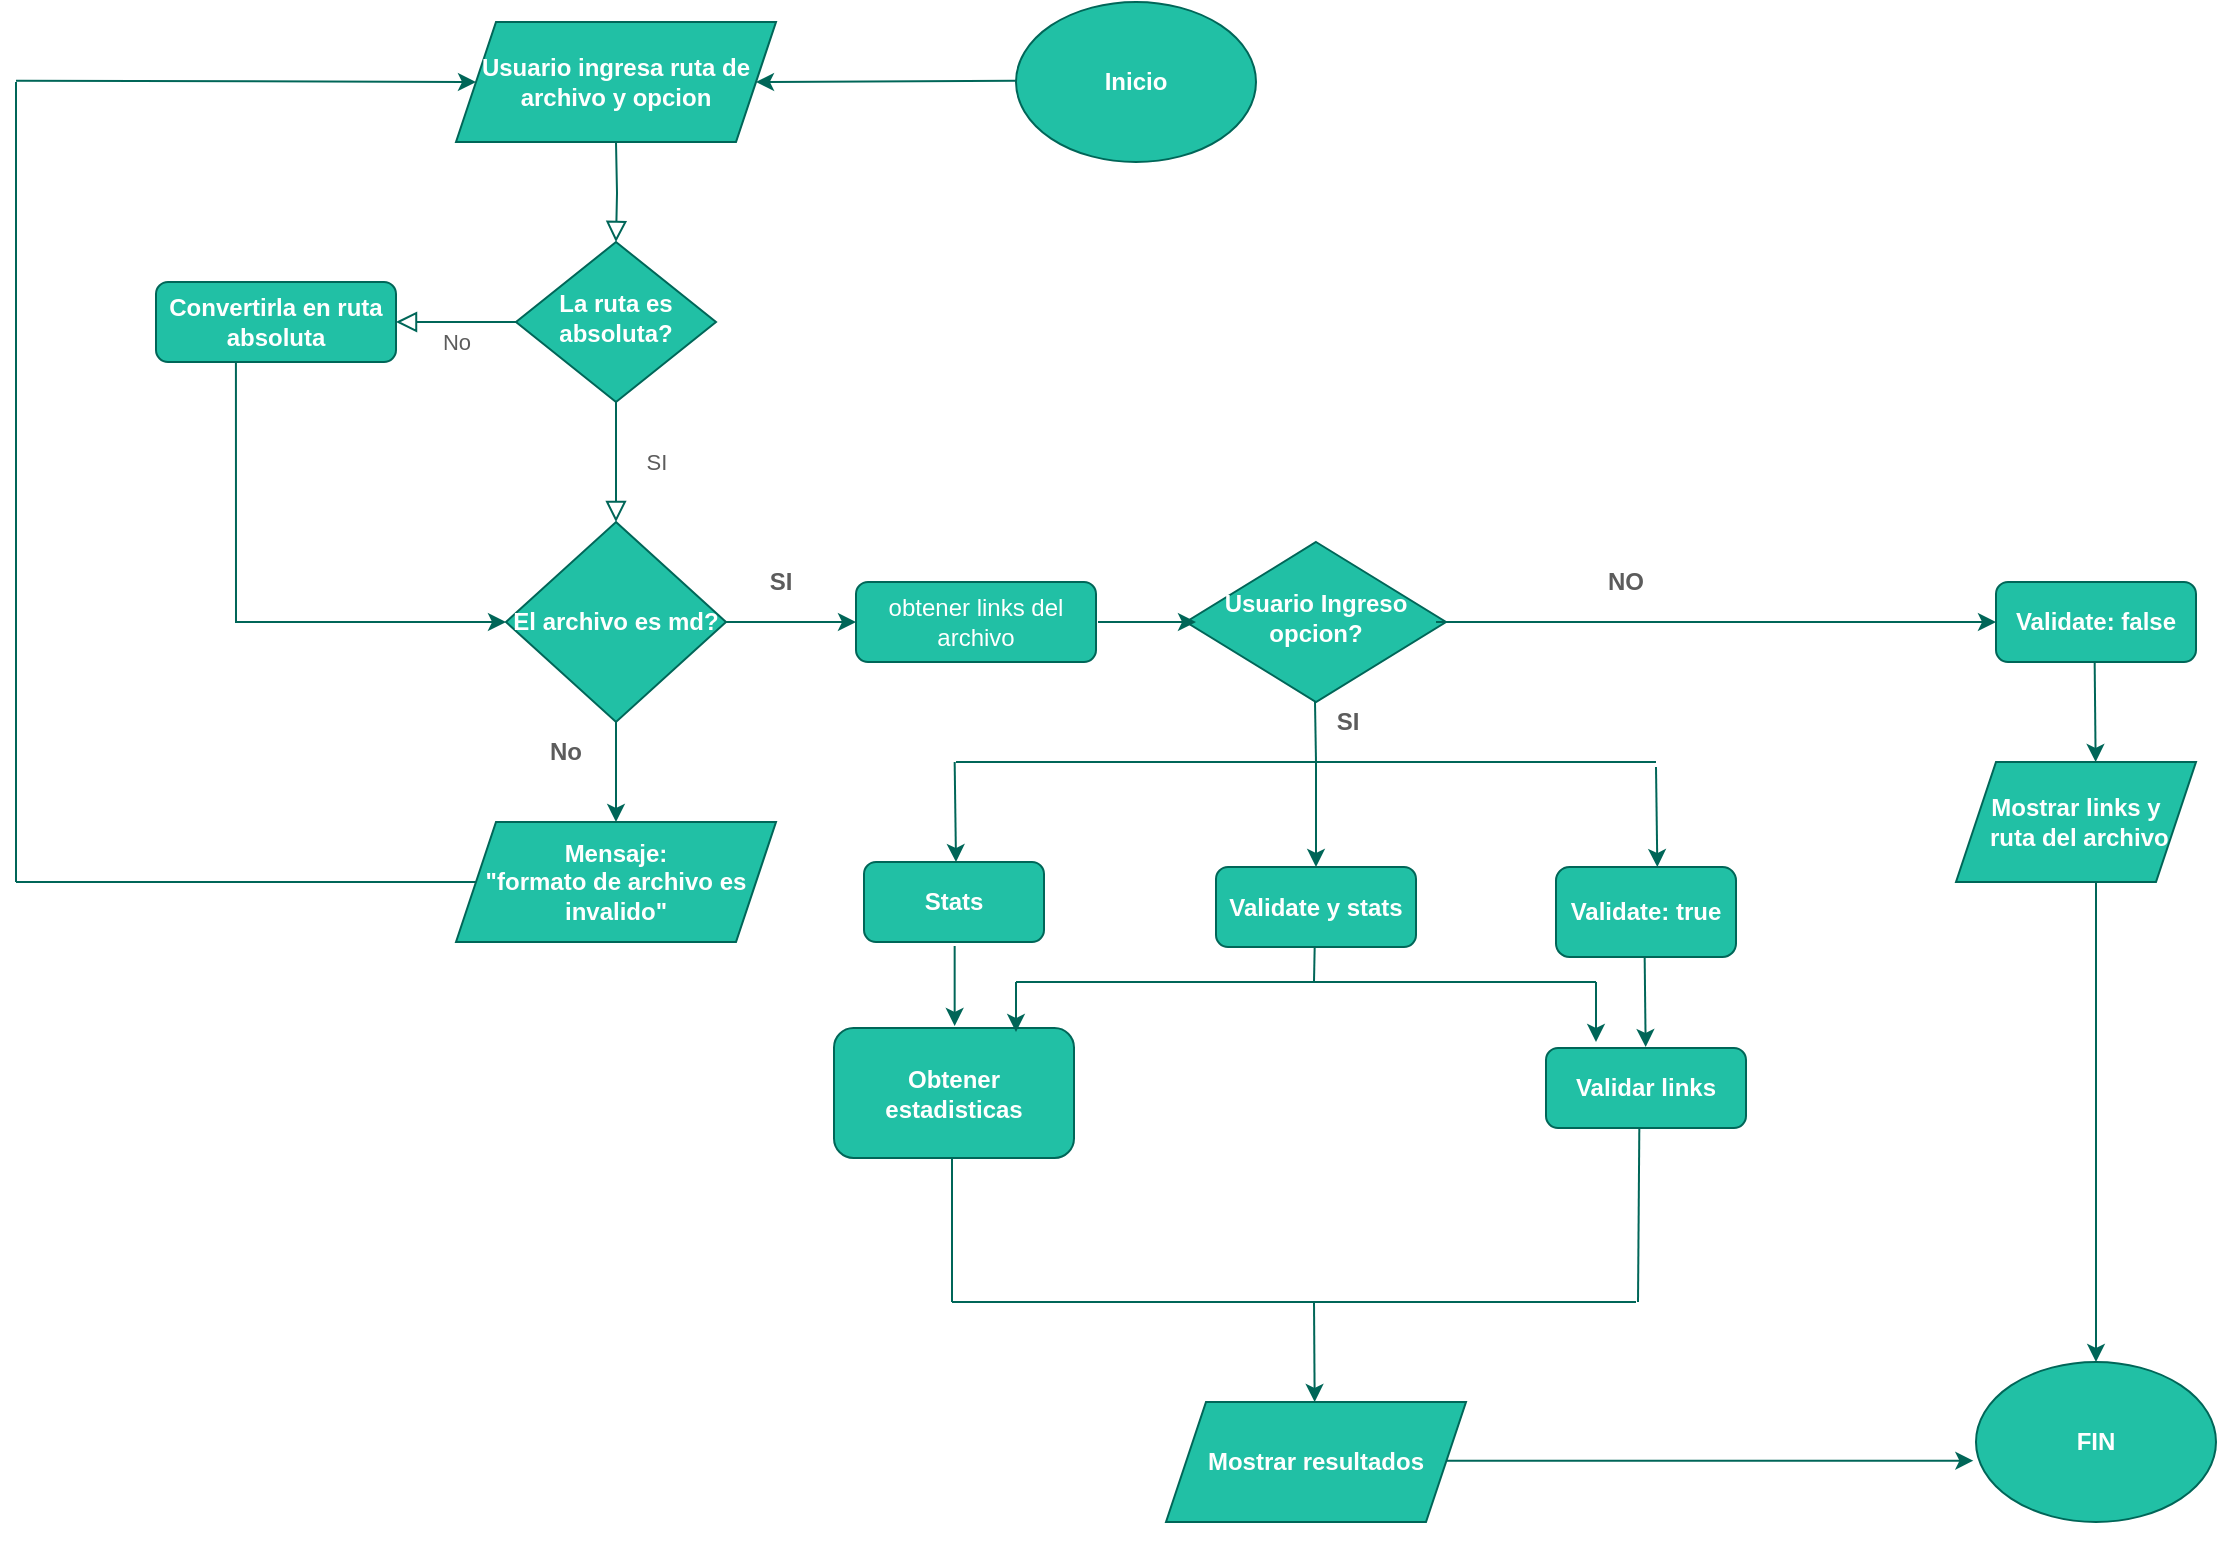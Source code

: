 <mxfile version="17.4.6" type="github">
  <diagram id="C5RBs43oDa-KdzZeNtuy" name="Page-1">
    <mxGraphModel dx="1984" dy="632" grid="1" gridSize="10" guides="1" tooltips="1" connect="1" arrows="1" fold="1" page="1" pageScale="1" pageWidth="827" pageHeight="1169" math="0" shadow="0">
      <root>
        <mxCell id="WIyWlLk6GJQsqaUBKTNV-0" />
        <mxCell id="WIyWlLk6GJQsqaUBKTNV-1" parent="WIyWlLk6GJQsqaUBKTNV-0" />
        <mxCell id="bsvvh34VxFHOaRpJ6XTc-51" value="" style="rounded=0;html=1;jettySize=auto;orthogonalLoop=1;fontSize=11;endArrow=block;endFill=0;endSize=8;strokeWidth=1;shadow=0;labelBackgroundColor=none;edgeStyle=orthogonalEdgeStyle;strokeColor=#006658;fontColor=#5C5C5C;" edge="1" parent="WIyWlLk6GJQsqaUBKTNV-1" target="bsvvh34VxFHOaRpJ6XTc-54">
          <mxGeometry relative="1" as="geometry">
            <mxPoint x="-480" y="110" as="sourcePoint" />
          </mxGeometry>
        </mxCell>
        <mxCell id="bsvvh34VxFHOaRpJ6XTc-52" value="SI" style="rounded=0;html=1;jettySize=auto;orthogonalLoop=1;fontSize=11;endArrow=block;endFill=0;endSize=8;strokeWidth=1;shadow=0;labelBackgroundColor=none;edgeStyle=orthogonalEdgeStyle;strokeColor=#006658;fontColor=#5C5C5C;" edge="1" parent="WIyWlLk6GJQsqaUBKTNV-1" source="bsvvh34VxFHOaRpJ6XTc-54">
          <mxGeometry y="20" relative="1" as="geometry">
            <mxPoint as="offset" />
            <mxPoint x="-480" y="300" as="targetPoint" />
          </mxGeometry>
        </mxCell>
        <mxCell id="bsvvh34VxFHOaRpJ6XTc-53" value="No" style="edgeStyle=orthogonalEdgeStyle;rounded=0;html=1;jettySize=auto;orthogonalLoop=1;fontSize=11;endArrow=block;endFill=0;endSize=8;strokeWidth=1;shadow=0;labelBackgroundColor=none;strokeColor=#006658;fontColor=#5C5C5C;" edge="1" parent="WIyWlLk6GJQsqaUBKTNV-1" source="bsvvh34VxFHOaRpJ6XTc-54" target="bsvvh34VxFHOaRpJ6XTc-55">
          <mxGeometry y="10" relative="1" as="geometry">
            <mxPoint as="offset" />
          </mxGeometry>
        </mxCell>
        <mxCell id="bsvvh34VxFHOaRpJ6XTc-54" value="La ruta es absoluta?" style="rhombus;whiteSpace=wrap;html=1;shadow=0;fontFamily=Helvetica;fontSize=12;align=center;strokeWidth=1;spacing=6;spacingTop=-4;fillColor=#21C0A5;strokeColor=#006658;fontColor=#FFFFFF;fontStyle=1" vertex="1" parent="WIyWlLk6GJQsqaUBKTNV-1">
          <mxGeometry x="-530" y="160" width="100" height="80" as="geometry" />
        </mxCell>
        <mxCell id="bsvvh34VxFHOaRpJ6XTc-55" value="Convertirla en ruta absoluta" style="rounded=1;whiteSpace=wrap;html=1;fontSize=12;glass=0;strokeWidth=1;shadow=0;fillColor=#21C0A5;strokeColor=#006658;fontColor=#FFFFFF;fontStyle=1" vertex="1" parent="WIyWlLk6GJQsqaUBKTNV-1">
          <mxGeometry x="-710" y="180" width="120" height="40" as="geometry" />
        </mxCell>
        <mxCell id="bsvvh34VxFHOaRpJ6XTc-57" value="Usuario ingresa ruta de archivo&amp;nbsp;y opcion" style="shape=parallelogram;perimeter=parallelogramPerimeter;whiteSpace=wrap;html=1;fixedSize=1;fillColor=#21C0A5;strokeColor=#006658;fontColor=#FFFFFF;fontStyle=1" vertex="1" parent="WIyWlLk6GJQsqaUBKTNV-1">
          <mxGeometry x="-560" y="50" width="160" height="60" as="geometry" />
        </mxCell>
        <mxCell id="bsvvh34VxFHOaRpJ6XTc-58" value="" style="endArrow=classic;html=1;rounded=0;exitX=0.333;exitY=1;exitDx=0;exitDy=0;exitPerimeter=0;entryX=0;entryY=0.5;entryDx=0;entryDy=0;strokeColor=#006658;fontColor=#5C5C5C;" edge="1" parent="WIyWlLk6GJQsqaUBKTNV-1" source="bsvvh34VxFHOaRpJ6XTc-55" target="bsvvh34VxFHOaRpJ6XTc-65">
          <mxGeometry width="50" height="50" relative="1" as="geometry">
            <mxPoint x="-680" y="320" as="sourcePoint" />
            <mxPoint x="-530" y="320" as="targetPoint" />
            <Array as="points">
              <mxPoint x="-670" y="350" />
            </Array>
          </mxGeometry>
        </mxCell>
        <mxCell id="bsvvh34VxFHOaRpJ6XTc-59" value="Usuario Ingreso opcion?" style="rhombus;whiteSpace=wrap;html=1;shadow=0;fontFamily=Helvetica;fontSize=12;align=center;strokeWidth=1;spacing=6;spacingTop=-4;fillColor=#21C0A5;strokeColor=#006658;fontColor=#FFFFFF;fontStyle=1" vertex="1" parent="WIyWlLk6GJQsqaUBKTNV-1">
          <mxGeometry x="-195" y="310" width="130" height="80" as="geometry" />
        </mxCell>
        <mxCell id="bsvvh34VxFHOaRpJ6XTc-60" value="obtener links del archivo" style="rounded=1;whiteSpace=wrap;html=1;fontSize=12;glass=0;strokeWidth=1;shadow=0;fillColor=#21C0A5;strokeColor=#006658;fontColor=#FFFFFF;" vertex="1" parent="WIyWlLk6GJQsqaUBKTNV-1">
          <mxGeometry x="-360" y="330" width="120" height="40" as="geometry" />
        </mxCell>
        <mxCell id="bsvvh34VxFHOaRpJ6XTc-61" value="" style="endArrow=classic;html=1;rounded=0;exitX=0.955;exitY=0.5;exitDx=0;exitDy=0;exitPerimeter=0;strokeColor=#006658;fontColor=#5C5C5C;" edge="1" parent="WIyWlLk6GJQsqaUBKTNV-1" source="bsvvh34VxFHOaRpJ6XTc-65">
          <mxGeometry width="50" height="50" relative="1" as="geometry">
            <mxPoint x="-420" y="350" as="sourcePoint" />
            <mxPoint x="-360" y="350" as="targetPoint" />
            <Array as="points" />
          </mxGeometry>
        </mxCell>
        <mxCell id="bsvvh34VxFHOaRpJ6XTc-62" value="Validar links" style="rounded=1;whiteSpace=wrap;html=1;fillColor=#21C0A5;strokeColor=#006658;fontColor=#FFFFFF;fontStyle=1" vertex="1" parent="WIyWlLk6GJQsqaUBKTNV-1">
          <mxGeometry x="-15" y="563" width="100" height="40" as="geometry" />
        </mxCell>
        <mxCell id="bsvvh34VxFHOaRpJ6XTc-63" value="" style="endArrow=classic;html=1;rounded=0;strokeColor=#006658;fontColor=#5C5C5C;" edge="1" parent="WIyWlLk6GJQsqaUBKTNV-1">
          <mxGeometry width="50" height="50" relative="1" as="geometry">
            <mxPoint x="-239" y="350" as="sourcePoint" />
            <mxPoint x="-190" y="350" as="targetPoint" />
          </mxGeometry>
        </mxCell>
        <mxCell id="bsvvh34VxFHOaRpJ6XTc-64" style="edgeStyle=orthogonalEdgeStyle;rounded=0;orthogonalLoop=1;jettySize=auto;html=1;exitX=0.5;exitY=1;exitDx=0;exitDy=0;strokeColor=#006658;fontColor=#5C5C5C;" edge="1" parent="WIyWlLk6GJQsqaUBKTNV-1" source="bsvvh34VxFHOaRpJ6XTc-65" target="bsvvh34VxFHOaRpJ6XTc-66">
          <mxGeometry relative="1" as="geometry">
            <mxPoint x="-480" y="450" as="targetPoint" />
          </mxGeometry>
        </mxCell>
        <mxCell id="bsvvh34VxFHOaRpJ6XTc-65" value="El archivo es md?" style="rhombus;whiteSpace=wrap;html=1;fillColor=#21C0A5;strokeColor=#006658;fontColor=#FFFFFF;fontStyle=1" vertex="1" parent="WIyWlLk6GJQsqaUBKTNV-1">
          <mxGeometry x="-535" y="300" width="110" height="100" as="geometry" />
        </mxCell>
        <mxCell id="bsvvh34VxFHOaRpJ6XTc-66" value="Mensaje:&lt;br&gt;&quot;formato de archivo es invalido&quot;" style="shape=parallelogram;perimeter=parallelogramPerimeter;whiteSpace=wrap;html=1;fixedSize=1;fillColor=#21C0A5;strokeColor=#006658;fontColor=#FFFFFF;fontStyle=1" vertex="1" parent="WIyWlLk6GJQsqaUBKTNV-1">
          <mxGeometry x="-560" y="450" width="160" height="60" as="geometry" />
        </mxCell>
        <mxCell id="bsvvh34VxFHOaRpJ6XTc-67" value="No" style="text;html=1;strokeColor=none;fillColor=none;align=center;verticalAlign=middle;whiteSpace=wrap;rounded=0;fontColor=#5C5C5C;fontStyle=1" vertex="1" parent="WIyWlLk6GJQsqaUBKTNV-1">
          <mxGeometry x="-535" y="400" width="60" height="30" as="geometry" />
        </mxCell>
        <mxCell id="bsvvh34VxFHOaRpJ6XTc-68" value="" style="endArrow=none;html=1;rounded=0;strokeColor=#006658;fontColor=#5C5C5C;" edge="1" parent="WIyWlLk6GJQsqaUBKTNV-1">
          <mxGeometry width="50" height="50" relative="1" as="geometry">
            <mxPoint x="-130" y="420" as="sourcePoint" />
            <mxPoint x="-130.5" y="390" as="targetPoint" />
          </mxGeometry>
        </mxCell>
        <mxCell id="bsvvh34VxFHOaRpJ6XTc-69" value="Stats" style="rounded=1;whiteSpace=wrap;html=1;fillColor=#21C0A5;strokeColor=#006658;fontColor=#FFFFFF;fontStyle=1" vertex="1" parent="WIyWlLk6GJQsqaUBKTNV-1">
          <mxGeometry x="-356" y="470" width="90" height="40" as="geometry" />
        </mxCell>
        <mxCell id="bsvvh34VxFHOaRpJ6XTc-70" value="Validate y stats" style="rounded=1;whiteSpace=wrap;html=1;fillColor=#21C0A5;strokeColor=#006658;fontColor=#FFFFFF;fontStyle=1" vertex="1" parent="WIyWlLk6GJQsqaUBKTNV-1">
          <mxGeometry x="-180" y="472.5" width="100" height="40" as="geometry" />
        </mxCell>
        <mxCell id="bsvvh34VxFHOaRpJ6XTc-71" value="Validate: false" style="rounded=1;whiteSpace=wrap;html=1;fillColor=#21C0A5;strokeColor=#006658;fontColor=#FFFFFF;fontStyle=1" vertex="1" parent="WIyWlLk6GJQsqaUBKTNV-1">
          <mxGeometry x="210" y="330" width="100" height="40" as="geometry" />
        </mxCell>
        <mxCell id="bsvvh34VxFHOaRpJ6XTc-72" value="Validate: true" style="rounded=1;whiteSpace=wrap;html=1;fillColor=#21C0A5;strokeColor=#006658;fontColor=#FFFFFF;fontStyle=1" vertex="1" parent="WIyWlLk6GJQsqaUBKTNV-1">
          <mxGeometry x="-10" y="472.5" width="90" height="45" as="geometry" />
        </mxCell>
        <mxCell id="bsvvh34VxFHOaRpJ6XTc-73" value="" style="endArrow=classic;html=1;rounded=0;entryX=0;entryY=0.5;entryDx=0;entryDy=0;strokeColor=#006658;fontColor=#5C5C5C;" edge="1" parent="WIyWlLk6GJQsqaUBKTNV-1" target="bsvvh34VxFHOaRpJ6XTc-71">
          <mxGeometry width="50" height="50" relative="1" as="geometry">
            <mxPoint x="-70" y="350" as="sourcePoint" />
            <mxPoint x="-10" y="349.5" as="targetPoint" />
          </mxGeometry>
        </mxCell>
        <mxCell id="bsvvh34VxFHOaRpJ6XTc-74" value="" style="endArrow=classic;html=1;rounded=0;strokeColor=#006658;fontColor=#5C5C5C;" edge="1" parent="WIyWlLk6GJQsqaUBKTNV-1">
          <mxGeometry width="50" height="50" relative="1" as="geometry">
            <mxPoint x="259.33" y="370" as="sourcePoint" />
            <mxPoint x="259.83" y="420" as="targetPoint" />
          </mxGeometry>
        </mxCell>
        <mxCell id="bsvvh34VxFHOaRpJ6XTc-76" value="" style="endArrow=none;html=1;rounded=0;strokeColor=#006658;fontColor=#5C5C5C;" edge="1" parent="WIyWlLk6GJQsqaUBKTNV-1">
          <mxGeometry width="50" height="50" relative="1" as="geometry">
            <mxPoint x="-310" y="420" as="sourcePoint" />
            <mxPoint x="40" y="420" as="targetPoint" />
          </mxGeometry>
        </mxCell>
        <mxCell id="bsvvh34VxFHOaRpJ6XTc-77" value="" style="endArrow=classic;html=1;rounded=0;strokeColor=#006658;fontColor=#5C5C5C;" edge="1" parent="WIyWlLk6GJQsqaUBKTNV-1">
          <mxGeometry width="50" height="50" relative="1" as="geometry">
            <mxPoint x="-310.67" y="512" as="sourcePoint" />
            <mxPoint x="-310.67" y="552" as="targetPoint" />
          </mxGeometry>
        </mxCell>
        <mxCell id="bsvvh34VxFHOaRpJ6XTc-78" value="" style="endArrow=classic;html=1;rounded=0;strokeColor=#006658;fontColor=#5C5C5C;" edge="1" parent="WIyWlLk6GJQsqaUBKTNV-1">
          <mxGeometry width="50" height="50" relative="1" as="geometry">
            <mxPoint x="34.33" y="517.5" as="sourcePoint" />
            <mxPoint x="34.83" y="562.5" as="targetPoint" />
          </mxGeometry>
        </mxCell>
        <mxCell id="bsvvh34VxFHOaRpJ6XTc-80" value="" style="endArrow=classic;html=1;rounded=0;strokeColor=#006658;fontColor=#5C5C5C;" edge="1" parent="WIyWlLk6GJQsqaUBKTNV-1">
          <mxGeometry width="50" height="50" relative="1" as="geometry">
            <mxPoint x="-131" y="690" as="sourcePoint" />
            <mxPoint x="-130.67" y="740" as="targetPoint" />
          </mxGeometry>
        </mxCell>
        <mxCell id="bsvvh34VxFHOaRpJ6XTc-83" value="" style="endArrow=classic;html=1;rounded=0;entryX=0.5;entryY=0;entryDx=0;entryDy=0;strokeColor=#006658;fontColor=#5C5C5C;" edge="1" parent="WIyWlLk6GJQsqaUBKTNV-1">
          <mxGeometry width="50" height="50" relative="1" as="geometry">
            <mxPoint x="-310.67" y="420" as="sourcePoint" />
            <mxPoint x="-310" y="470" as="targetPoint" />
          </mxGeometry>
        </mxCell>
        <mxCell id="bsvvh34VxFHOaRpJ6XTc-84" value="" style="endArrow=classic;html=1;rounded=0;entryX=0.5;entryY=0;entryDx=0;entryDy=0;strokeColor=#006658;fontColor=#5C5C5C;" edge="1" parent="WIyWlLk6GJQsqaUBKTNV-1">
          <mxGeometry width="50" height="50" relative="1" as="geometry">
            <mxPoint x="-130" y="420" as="sourcePoint" />
            <mxPoint x="-130" y="472.5" as="targetPoint" />
          </mxGeometry>
        </mxCell>
        <mxCell id="bsvvh34VxFHOaRpJ6XTc-85" value="" style="endArrow=classic;html=1;rounded=0;entryX=0.5;entryY=0;entryDx=0;entryDy=0;strokeColor=#006658;fontColor=#5C5C5C;" edge="1" parent="WIyWlLk6GJQsqaUBKTNV-1">
          <mxGeometry width="50" height="50" relative="1" as="geometry">
            <mxPoint x="40.0" y="422.5" as="sourcePoint" />
            <mxPoint x="40.67" y="472.5" as="targetPoint" />
          </mxGeometry>
        </mxCell>
        <mxCell id="bsvvh34VxFHOaRpJ6XTc-91" value="&lt;span&gt;Mostrar resultados&lt;/span&gt;" style="shape=parallelogram;perimeter=parallelogramPerimeter;whiteSpace=wrap;html=1;fixedSize=1;fillColor=#21C0A5;strokeColor=#006658;fontColor=#FFFFFF;fontStyle=1" vertex="1" parent="WIyWlLk6GJQsqaUBKTNV-1">
          <mxGeometry x="-205" y="740" width="150" height="60" as="geometry" />
        </mxCell>
        <mxCell id="bsvvh34VxFHOaRpJ6XTc-92" value="&lt;span&gt;Mostrar links y&lt;br&gt;&amp;nbsp;ruta del archivo&lt;/span&gt;" style="shape=parallelogram;perimeter=parallelogramPerimeter;whiteSpace=wrap;html=1;fixedSize=1;fillColor=#21C0A5;strokeColor=#006658;fontColor=#FFFFFF;fontStyle=1" vertex="1" parent="WIyWlLk6GJQsqaUBKTNV-1">
          <mxGeometry x="190" y="420" width="120" height="60" as="geometry" />
        </mxCell>
        <mxCell id="bsvvh34VxFHOaRpJ6XTc-93" value="Inicio" style="ellipse;whiteSpace=wrap;html=1;fillColor=#21C0A5;strokeColor=#006658;fontColor=#FFFFFF;fontStyle=1" vertex="1" parent="WIyWlLk6GJQsqaUBKTNV-1">
          <mxGeometry x="-280" y="40" width="120" height="80" as="geometry" />
        </mxCell>
        <mxCell id="bsvvh34VxFHOaRpJ6XTc-94" value="" style="endArrow=classic;html=1;rounded=0;entryX=1;entryY=0.5;entryDx=0;entryDy=0;strokeColor=#006658;fontColor=#5C5C5C;" edge="1" parent="WIyWlLk6GJQsqaUBKTNV-1" target="bsvvh34VxFHOaRpJ6XTc-57">
          <mxGeometry width="50" height="50" relative="1" as="geometry">
            <mxPoint x="-280" y="79.33" as="sourcePoint" />
            <mxPoint x="-390" y="79.33" as="targetPoint" />
          </mxGeometry>
        </mxCell>
        <mxCell id="bsvvh34VxFHOaRpJ6XTc-96" value="" style="endArrow=classic;html=1;rounded=0;startArrow=none;strokeColor=#006658;fontColor=#5C5C5C;" edge="1" parent="WIyWlLk6GJQsqaUBKTNV-1" source="bsvvh34VxFHOaRpJ6XTc-97">
          <mxGeometry width="50" height="50" relative="1" as="geometry">
            <mxPoint x="259.33" y="480" as="sourcePoint" />
            <mxPoint x="259" y="780" as="targetPoint" />
          </mxGeometry>
        </mxCell>
        <mxCell id="bsvvh34VxFHOaRpJ6XTc-100" value="" style="endArrow=none;html=1;rounded=0;strokeColor=#006658;fontColor=#5C5C5C;" edge="1" parent="WIyWlLk6GJQsqaUBKTNV-1">
          <mxGeometry width="50" height="50" relative="1" as="geometry">
            <mxPoint x="-312" y="613" as="sourcePoint" />
            <mxPoint x="-312" y="690" as="targetPoint" />
          </mxGeometry>
        </mxCell>
        <mxCell id="bsvvh34VxFHOaRpJ6XTc-101" value="" style="endArrow=none;html=1;rounded=0;strokeColor=#006658;fontColor=#5C5C5C;" edge="1" parent="WIyWlLk6GJQsqaUBKTNV-1">
          <mxGeometry width="50" height="50" relative="1" as="geometry">
            <mxPoint x="31.66" y="603" as="sourcePoint" />
            <mxPoint x="31" y="690" as="targetPoint" />
          </mxGeometry>
        </mxCell>
        <mxCell id="bsvvh34VxFHOaRpJ6XTc-102" value="" style="endArrow=classic;html=1;rounded=0;entryX=-0.011;entryY=0.617;entryDx=0;entryDy=0;entryPerimeter=0;strokeColor=#006658;fontColor=#5C5C5C;" edge="1" parent="WIyWlLk6GJQsqaUBKTNV-1" target="bsvvh34VxFHOaRpJ6XTc-97">
          <mxGeometry width="50" height="50" relative="1" as="geometry">
            <mxPoint x="-65" y="769.33" as="sourcePoint" />
            <mxPoint x="115" y="769.33" as="targetPoint" />
          </mxGeometry>
        </mxCell>
        <mxCell id="bsvvh34VxFHOaRpJ6XTc-103" value="" style="endArrow=none;html=1;rounded=0;strokeColor=#006658;fontColor=#5C5C5C;" edge="1" parent="WIyWlLk6GJQsqaUBKTNV-1">
          <mxGeometry width="50" height="50" relative="1" as="geometry">
            <mxPoint x="-550" y="480" as="sourcePoint" />
            <mxPoint x="-780" y="480" as="targetPoint" />
          </mxGeometry>
        </mxCell>
        <mxCell id="bsvvh34VxFHOaRpJ6XTc-104" value="" style="endArrow=none;html=1;rounded=0;strokeColor=#006658;fontColor=#5C5C5C;" edge="1" parent="WIyWlLk6GJQsqaUBKTNV-1">
          <mxGeometry width="50" height="50" relative="1" as="geometry">
            <mxPoint x="-780" y="480" as="sourcePoint" />
            <mxPoint x="-780" y="80" as="targetPoint" />
          </mxGeometry>
        </mxCell>
        <mxCell id="bsvvh34VxFHOaRpJ6XTc-105" value="" style="endArrow=classic;html=1;rounded=0;entryX=0;entryY=0.5;entryDx=0;entryDy=0;strokeColor=#006658;fontColor=#5C5C5C;" edge="1" parent="WIyWlLk6GJQsqaUBKTNV-1" target="bsvvh34VxFHOaRpJ6XTc-57">
          <mxGeometry width="50" height="50" relative="1" as="geometry">
            <mxPoint x="-780" y="79.33" as="sourcePoint" />
            <mxPoint x="-650" y="79.33" as="targetPoint" />
          </mxGeometry>
        </mxCell>
        <mxCell id="bsvvh34VxFHOaRpJ6XTc-106" value="SI" style="text;html=1;align=center;verticalAlign=middle;resizable=0;points=[];autosize=1;strokeColor=none;fillColor=none;fontColor=#5C5C5C;fontStyle=1" vertex="1" parent="WIyWlLk6GJQsqaUBKTNV-1">
          <mxGeometry x="-413" y="320" width="30" height="20" as="geometry" />
        </mxCell>
        <mxCell id="bsvvh34VxFHOaRpJ6XTc-114" value="SI" style="text;html=1;strokeColor=none;fillColor=none;align=center;verticalAlign=middle;whiteSpace=wrap;rounded=0;fontColor=#5C5C5C;fontStyle=1" vertex="1" parent="WIyWlLk6GJQsqaUBKTNV-1">
          <mxGeometry x="-144" y="385" width="60" height="30" as="geometry" />
        </mxCell>
        <mxCell id="bsvvh34VxFHOaRpJ6XTc-115" value="NO" style="text;html=1;strokeColor=none;fillColor=none;align=center;verticalAlign=middle;whiteSpace=wrap;rounded=0;fontColor=#5C5C5C;fontStyle=1" vertex="1" parent="WIyWlLk6GJQsqaUBKTNV-1">
          <mxGeometry x="-5" y="315" width="60" height="30" as="geometry" />
        </mxCell>
        <mxCell id="bsvvh34VxFHOaRpJ6XTc-119" value="&lt;span&gt;Obtener&lt;/span&gt;&lt;br&gt;&lt;span&gt;estadisticas&lt;/span&gt;" style="rounded=1;whiteSpace=wrap;html=1;fillColor=#21C0A5;strokeColor=#006658;fontColor=#FFFFFF;fontStyle=1" vertex="1" parent="WIyWlLk6GJQsqaUBKTNV-1">
          <mxGeometry x="-371" y="553" width="120" height="65" as="geometry" />
        </mxCell>
        <mxCell id="bsvvh34VxFHOaRpJ6XTc-120" value="" style="endArrow=none;html=1;rounded=0;strokeColor=#006658;fontColor=#5C5C5C;" edge="1" parent="WIyWlLk6GJQsqaUBKTNV-1">
          <mxGeometry width="50" height="50" relative="1" as="geometry">
            <mxPoint x="-312" y="690" as="sourcePoint" />
            <mxPoint x="30" y="690" as="targetPoint" />
          </mxGeometry>
        </mxCell>
        <mxCell id="bsvvh34VxFHOaRpJ6XTc-97" value="FIN" style="ellipse;whiteSpace=wrap;html=1;fillColor=#21C0A5;strokeColor=#006658;fontColor=#FFFFFF;fontStyle=1" vertex="1" parent="WIyWlLk6GJQsqaUBKTNV-1">
          <mxGeometry x="200" y="720" width="120" height="80" as="geometry" />
        </mxCell>
        <mxCell id="bsvvh34VxFHOaRpJ6XTc-122" value="" style="endArrow=classic;html=1;rounded=0;entryX=0.5;entryY=0;entryDx=0;entryDy=0;strokeColor=#006658;fontColor=#5C5C5C;" edge="1" parent="WIyWlLk6GJQsqaUBKTNV-1" target="bsvvh34VxFHOaRpJ6XTc-97">
          <mxGeometry width="50" height="50" relative="1" as="geometry">
            <mxPoint x="260" y="480" as="sourcePoint" />
            <mxPoint x="259.33" y="618" as="targetPoint" />
          </mxGeometry>
        </mxCell>
        <mxCell id="bsvvh34VxFHOaRpJ6XTc-123" value="" style="endArrow=none;html=1;rounded=0;strokeColor=#006658;fontColor=#5C5C5C;" edge="1" parent="WIyWlLk6GJQsqaUBKTNV-1">
          <mxGeometry width="50" height="50" relative="1" as="geometry">
            <mxPoint x="-131" y="530" as="sourcePoint" />
            <mxPoint x="-130.67" y="513" as="targetPoint" />
          </mxGeometry>
        </mxCell>
        <mxCell id="bsvvh34VxFHOaRpJ6XTc-124" value="" style="endArrow=none;html=1;rounded=0;strokeColor=#006658;fontColor=#5C5C5C;" edge="1" parent="WIyWlLk6GJQsqaUBKTNV-1">
          <mxGeometry width="50" height="50" relative="1" as="geometry">
            <mxPoint x="-280" y="530" as="sourcePoint" />
            <mxPoint x="10" y="530" as="targetPoint" />
          </mxGeometry>
        </mxCell>
        <mxCell id="bsvvh34VxFHOaRpJ6XTc-125" value="" style="endArrow=classic;html=1;rounded=0;strokeColor=#006658;fontColor=#5C5C5C;" edge="1" parent="WIyWlLk6GJQsqaUBKTNV-1">
          <mxGeometry width="50" height="50" relative="1" as="geometry">
            <mxPoint x="-280" y="530" as="sourcePoint" />
            <mxPoint x="-280" y="555" as="targetPoint" />
          </mxGeometry>
        </mxCell>
        <mxCell id="bsvvh34VxFHOaRpJ6XTc-126" value="" style="endArrow=classic;html=1;rounded=0;strokeColor=#006658;fontColor=#5C5C5C;" edge="1" parent="WIyWlLk6GJQsqaUBKTNV-1">
          <mxGeometry width="50" height="50" relative="1" as="geometry">
            <mxPoint x="10" y="530" as="sourcePoint" />
            <mxPoint x="10" y="560" as="targetPoint" />
          </mxGeometry>
        </mxCell>
      </root>
    </mxGraphModel>
  </diagram>
</mxfile>
